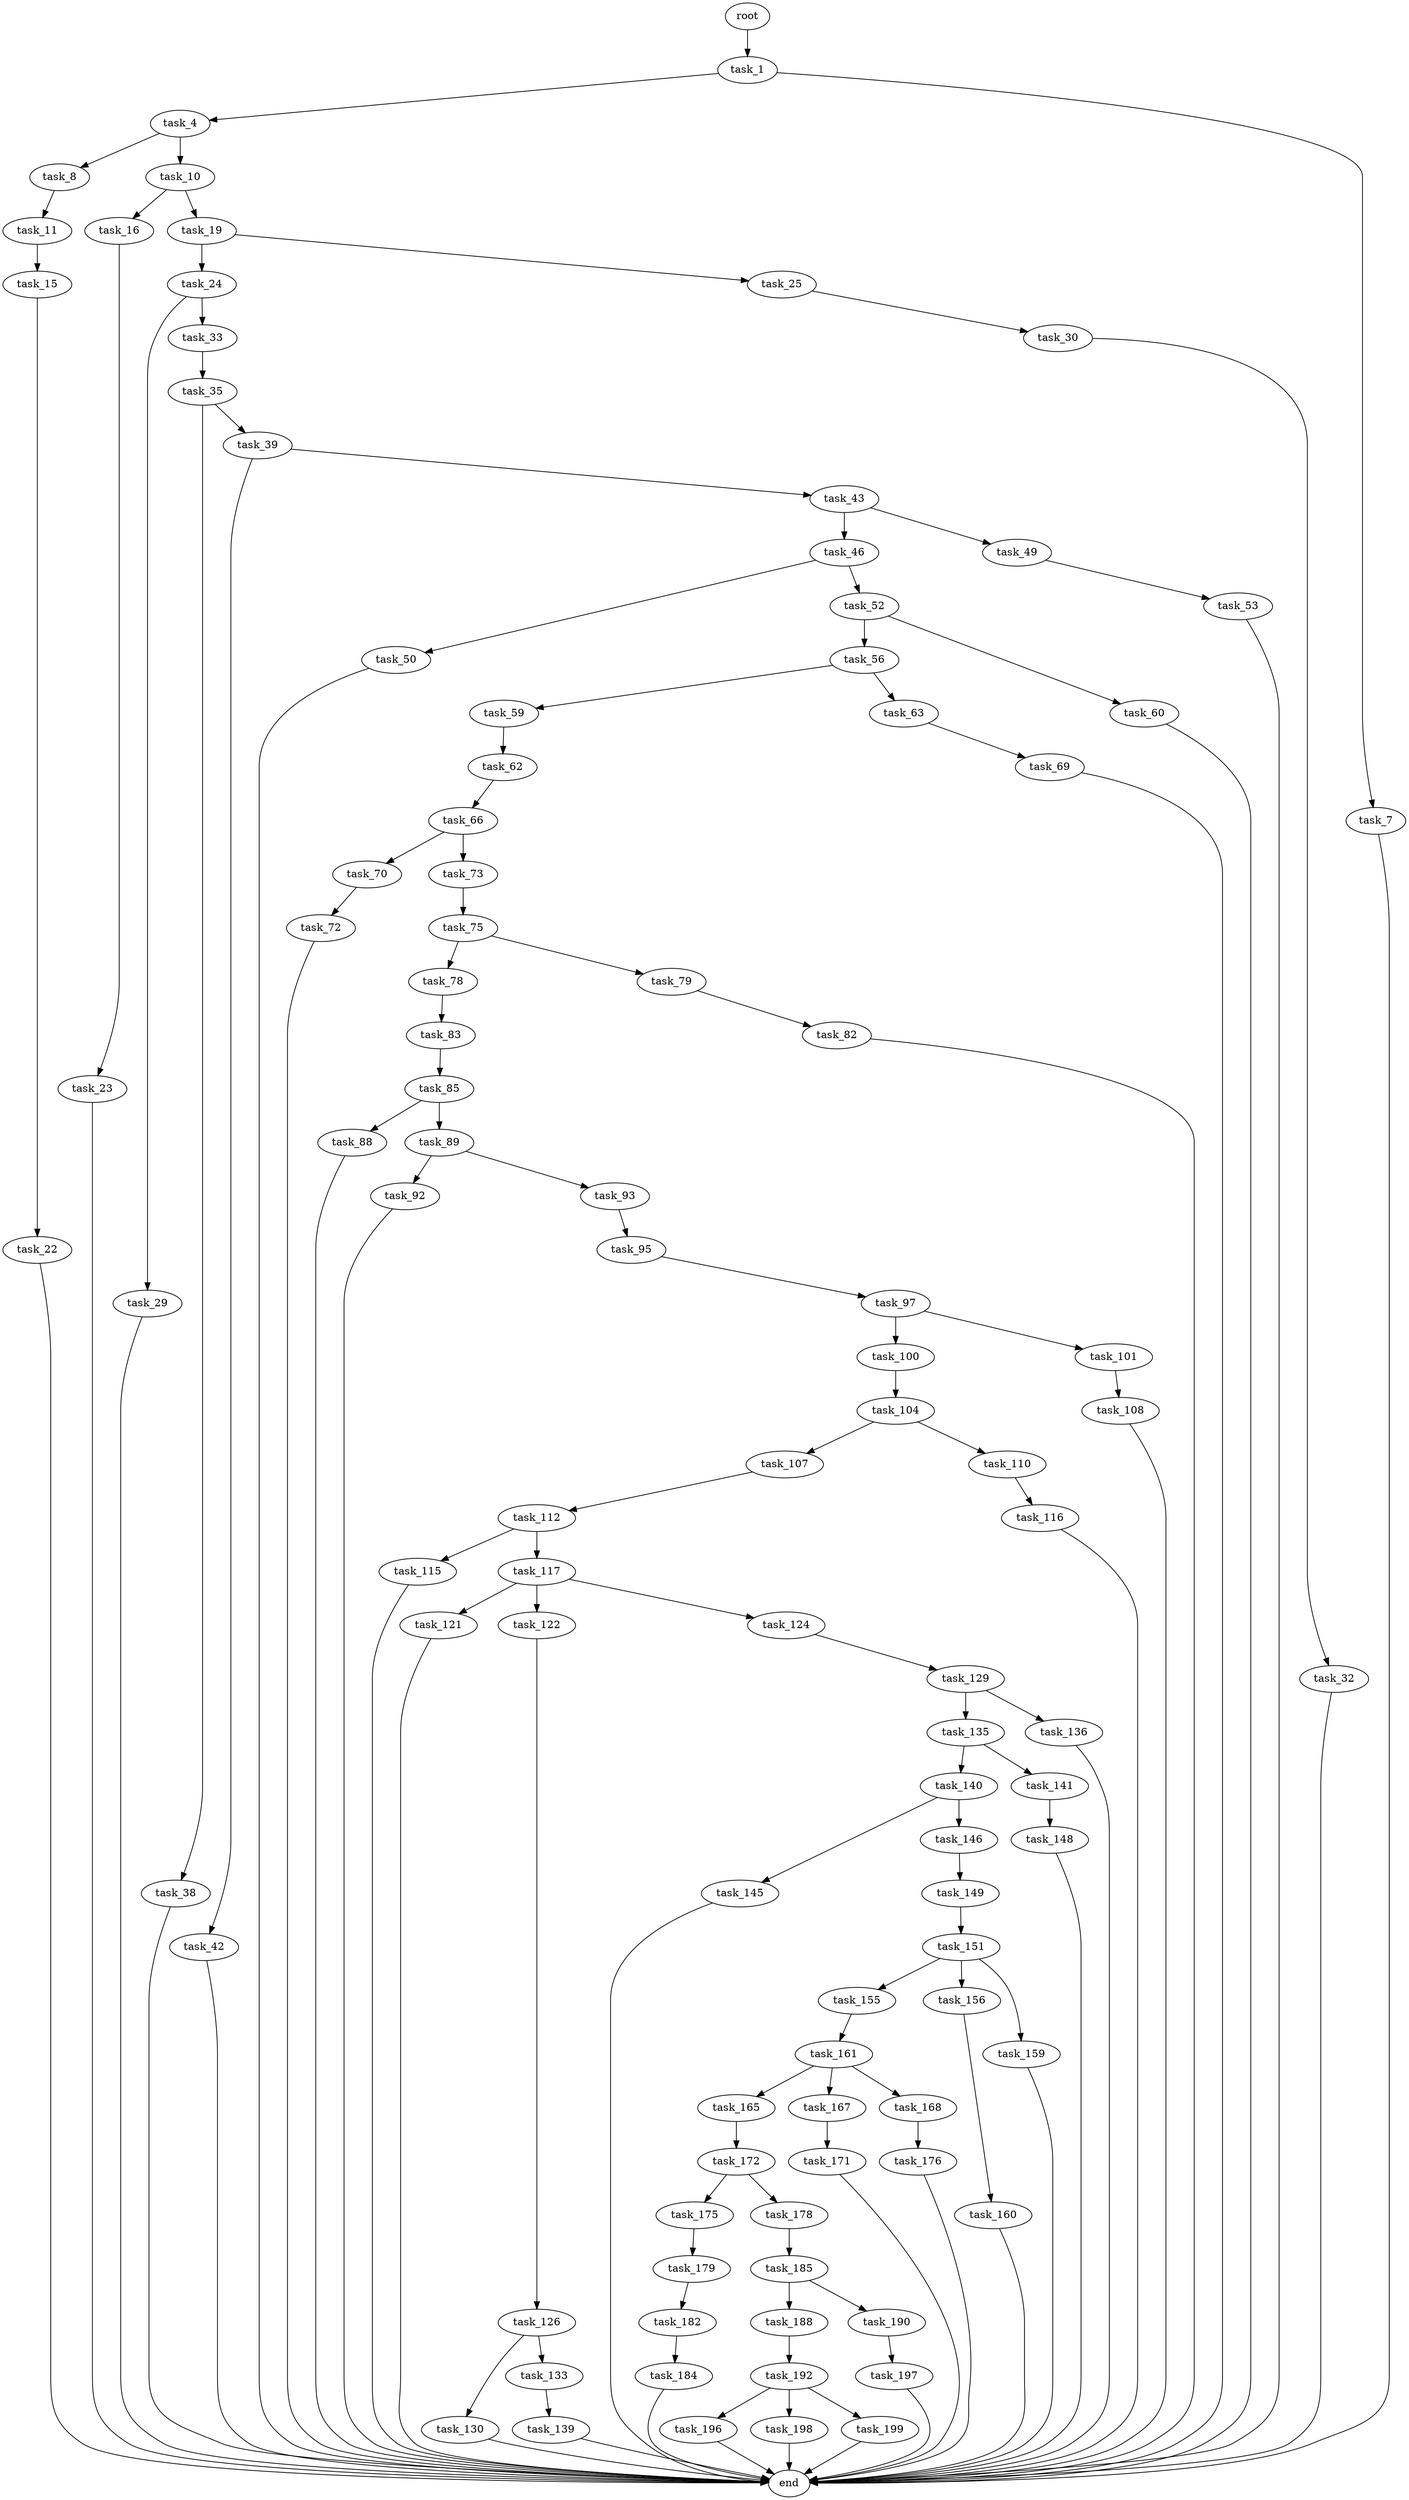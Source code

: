 digraph G {
  root [size="0.000000"];
  task_1 [size="257200210233.000000"];
  task_4 [size="346195619953.000000"];
  task_7 [size="81404736506.000000"];
  task_8 [size="8589934592.000000"];
  task_10 [size="8589934592.000000"];
  end [size="0.000000"];
  task_11 [size="509173875158.000000"];
  task_16 [size="700538862.000000"];
  task_19 [size="1699672680.000000"];
  task_15 [size="35993061167.000000"];
  task_22 [size="549755813888.000000"];
  task_23 [size="38169288924.000000"];
  task_24 [size="37526323478.000000"];
  task_25 [size="16842459724.000000"];
  task_29 [size="931913093900.000000"];
  task_33 [size="626751885136.000000"];
  task_30 [size="12688253924.000000"];
  task_32 [size="549755813888.000000"];
  task_35 [size="2070293625.000000"];
  task_38 [size="134217728000.000000"];
  task_39 [size="1545756690.000000"];
  task_42 [size="29915019797.000000"];
  task_43 [size="9290795309.000000"];
  task_46 [size="24116206560.000000"];
  task_49 [size="244380380429.000000"];
  task_50 [size="7128933300.000000"];
  task_52 [size="7359451101.000000"];
  task_53 [size="8207436332.000000"];
  task_56 [size="4237293149.000000"];
  task_60 [size="35256740669.000000"];
  task_59 [size="36556145073.000000"];
  task_63 [size="22106760731.000000"];
  task_62 [size="9048822575.000000"];
  task_66 [size="28991029248.000000"];
  task_69 [size="8589934592.000000"];
  task_70 [size="68719476736.000000"];
  task_73 [size="28991029248.000000"];
  task_72 [size="1381003069.000000"];
  task_75 [size="134217728000.000000"];
  task_78 [size="31951040460.000000"];
  task_79 [size="11823276595.000000"];
  task_83 [size="731364004475.000000"];
  task_82 [size="68719476736.000000"];
  task_85 [size="1073741824000.000000"];
  task_88 [size="52898769794.000000"];
  task_89 [size="52879274413.000000"];
  task_92 [size="7567208596.000000"];
  task_93 [size="8589934592.000000"];
  task_95 [size="549755813888.000000"];
  task_97 [size="549755813888.000000"];
  task_100 [size="134217728000.000000"];
  task_101 [size="388483693884.000000"];
  task_104 [size="231928233984.000000"];
  task_108 [size="527691899961.000000"];
  task_107 [size="2133129501.000000"];
  task_110 [size="134217728000.000000"];
  task_112 [size="808766267146.000000"];
  task_116 [size="585505878152.000000"];
  task_115 [size="782757789696.000000"];
  task_117 [size="3740958595.000000"];
  task_121 [size="8589934592.000000"];
  task_122 [size="179974352064.000000"];
  task_124 [size="11171029931.000000"];
  task_126 [size="280254257895.000000"];
  task_129 [size="17743048252.000000"];
  task_130 [size="615607073517.000000"];
  task_133 [size="33056111359.000000"];
  task_135 [size="28991029248.000000"];
  task_136 [size="39197141616.000000"];
  task_139 [size="194407288539.000000"];
  task_140 [size="8589934592.000000"];
  task_141 [size="153295039320.000000"];
  task_145 [size="1071746266098.000000"];
  task_146 [size="14342313452.000000"];
  task_148 [size="5108833038.000000"];
  task_149 [size="286328494920.000000"];
  task_151 [size="28991029248.000000"];
  task_155 [size="5012880487.000000"];
  task_156 [size="549755813888.000000"];
  task_159 [size="6627169690.000000"];
  task_161 [size="10638580169.000000"];
  task_160 [size="68719476736.000000"];
  task_165 [size="37781573335.000000"];
  task_167 [size="8145575705.000000"];
  task_168 [size="68719476736.000000"];
  task_172 [size="5499825485.000000"];
  task_171 [size="4178816116.000000"];
  task_176 [size="7442341537.000000"];
  task_175 [size="572672432662.000000"];
  task_178 [size="4370325219.000000"];
  task_179 [size="290195115453.000000"];
  task_185 [size="821211930188.000000"];
  task_182 [size="549755813888.000000"];
  task_184 [size="390922610728.000000"];
  task_188 [size="8589934592.000000"];
  task_190 [size="9635706532.000000"];
  task_192 [size="11065080728.000000"];
  task_197 [size="7397664366.000000"];
  task_196 [size="41623857727.000000"];
  task_198 [size="1073741824000.000000"];
  task_199 [size="5657229446.000000"];

  root -> task_1 [size="1.000000"];
  task_1 -> task_4 [size="209715200.000000"];
  task_1 -> task_7 [size="209715200.000000"];
  task_4 -> task_8 [size="838860800.000000"];
  task_4 -> task_10 [size="838860800.000000"];
  task_7 -> end [size="1.000000"];
  task_8 -> task_11 [size="33554432.000000"];
  task_10 -> task_16 [size="33554432.000000"];
  task_10 -> task_19 [size="33554432.000000"];
  task_11 -> task_15 [size="411041792.000000"];
  task_16 -> task_23 [size="33554432.000000"];
  task_19 -> task_24 [size="33554432.000000"];
  task_19 -> task_25 [size="33554432.000000"];
  task_15 -> task_22 [size="33554432.000000"];
  task_22 -> end [size="1.000000"];
  task_23 -> end [size="1.000000"];
  task_24 -> task_29 [size="838860800.000000"];
  task_24 -> task_33 [size="838860800.000000"];
  task_25 -> task_30 [size="301989888.000000"];
  task_29 -> end [size="1.000000"];
  task_33 -> task_35 [size="536870912.000000"];
  task_30 -> task_32 [size="411041792.000000"];
  task_32 -> end [size="1.000000"];
  task_35 -> task_38 [size="33554432.000000"];
  task_35 -> task_39 [size="33554432.000000"];
  task_38 -> end [size="1.000000"];
  task_39 -> task_42 [size="75497472.000000"];
  task_39 -> task_43 [size="75497472.000000"];
  task_42 -> end [size="1.000000"];
  task_43 -> task_46 [size="838860800.000000"];
  task_43 -> task_49 [size="838860800.000000"];
  task_46 -> task_50 [size="75497472.000000"];
  task_46 -> task_52 [size="75497472.000000"];
  task_49 -> task_53 [size="301989888.000000"];
  task_50 -> end [size="1.000000"];
  task_52 -> task_56 [size="209715200.000000"];
  task_52 -> task_60 [size="209715200.000000"];
  task_53 -> end [size="1.000000"];
  task_56 -> task_59 [size="301989888.000000"];
  task_56 -> task_63 [size="301989888.000000"];
  task_60 -> end [size="1.000000"];
  task_59 -> task_62 [size="33554432.000000"];
  task_63 -> task_69 [size="838860800.000000"];
  task_62 -> task_66 [size="209715200.000000"];
  task_66 -> task_70 [size="75497472.000000"];
  task_66 -> task_73 [size="75497472.000000"];
  task_69 -> end [size="1.000000"];
  task_70 -> task_72 [size="134217728.000000"];
  task_73 -> task_75 [size="75497472.000000"];
  task_72 -> end [size="1.000000"];
  task_75 -> task_78 [size="209715200.000000"];
  task_75 -> task_79 [size="209715200.000000"];
  task_78 -> task_83 [size="134217728.000000"];
  task_79 -> task_82 [size="209715200.000000"];
  task_83 -> task_85 [size="679477248.000000"];
  task_82 -> end [size="1.000000"];
  task_85 -> task_88 [size="838860800.000000"];
  task_85 -> task_89 [size="838860800.000000"];
  task_88 -> end [size="1.000000"];
  task_89 -> task_92 [size="75497472.000000"];
  task_89 -> task_93 [size="75497472.000000"];
  task_92 -> end [size="1.000000"];
  task_93 -> task_95 [size="33554432.000000"];
  task_95 -> task_97 [size="536870912.000000"];
  task_97 -> task_100 [size="536870912.000000"];
  task_97 -> task_101 [size="536870912.000000"];
  task_100 -> task_104 [size="209715200.000000"];
  task_101 -> task_108 [size="536870912.000000"];
  task_104 -> task_107 [size="301989888.000000"];
  task_104 -> task_110 [size="301989888.000000"];
  task_108 -> end [size="1.000000"];
  task_107 -> task_112 [size="33554432.000000"];
  task_110 -> task_116 [size="209715200.000000"];
  task_112 -> task_115 [size="838860800.000000"];
  task_112 -> task_117 [size="838860800.000000"];
  task_116 -> end [size="1.000000"];
  task_115 -> end [size="1.000000"];
  task_117 -> task_121 [size="301989888.000000"];
  task_117 -> task_122 [size="301989888.000000"];
  task_117 -> task_124 [size="301989888.000000"];
  task_121 -> end [size="1.000000"];
  task_122 -> task_126 [size="134217728.000000"];
  task_124 -> task_129 [size="301989888.000000"];
  task_126 -> task_130 [size="209715200.000000"];
  task_126 -> task_133 [size="209715200.000000"];
  task_129 -> task_135 [size="301989888.000000"];
  task_129 -> task_136 [size="301989888.000000"];
  task_130 -> end [size="1.000000"];
  task_133 -> task_139 [size="838860800.000000"];
  task_135 -> task_140 [size="75497472.000000"];
  task_135 -> task_141 [size="75497472.000000"];
  task_136 -> end [size="1.000000"];
  task_139 -> end [size="1.000000"];
  task_140 -> task_145 [size="33554432.000000"];
  task_140 -> task_146 [size="33554432.000000"];
  task_141 -> task_148 [size="134217728.000000"];
  task_145 -> end [size="1.000000"];
  task_146 -> task_149 [size="33554432.000000"];
  task_148 -> end [size="1.000000"];
  task_149 -> task_151 [size="536870912.000000"];
  task_151 -> task_155 [size="75497472.000000"];
  task_151 -> task_156 [size="75497472.000000"];
  task_151 -> task_159 [size="75497472.000000"];
  task_155 -> task_161 [size="301989888.000000"];
  task_156 -> task_160 [size="536870912.000000"];
  task_159 -> end [size="1.000000"];
  task_161 -> task_165 [size="33554432.000000"];
  task_161 -> task_167 [size="33554432.000000"];
  task_161 -> task_168 [size="33554432.000000"];
  task_160 -> end [size="1.000000"];
  task_165 -> task_172 [size="33554432.000000"];
  task_167 -> task_171 [size="134217728.000000"];
  task_168 -> task_176 [size="134217728.000000"];
  task_172 -> task_175 [size="411041792.000000"];
  task_172 -> task_178 [size="411041792.000000"];
  task_171 -> end [size="1.000000"];
  task_176 -> end [size="1.000000"];
  task_175 -> task_179 [size="679477248.000000"];
  task_178 -> task_185 [size="134217728.000000"];
  task_179 -> task_182 [size="679477248.000000"];
  task_185 -> task_188 [size="536870912.000000"];
  task_185 -> task_190 [size="536870912.000000"];
  task_182 -> task_184 [size="536870912.000000"];
  task_184 -> end [size="1.000000"];
  task_188 -> task_192 [size="33554432.000000"];
  task_190 -> task_197 [size="536870912.000000"];
  task_192 -> task_196 [size="301989888.000000"];
  task_192 -> task_198 [size="301989888.000000"];
  task_192 -> task_199 [size="301989888.000000"];
  task_197 -> end [size="1.000000"];
  task_196 -> end [size="1.000000"];
  task_198 -> end [size="1.000000"];
  task_199 -> end [size="1.000000"];
}
